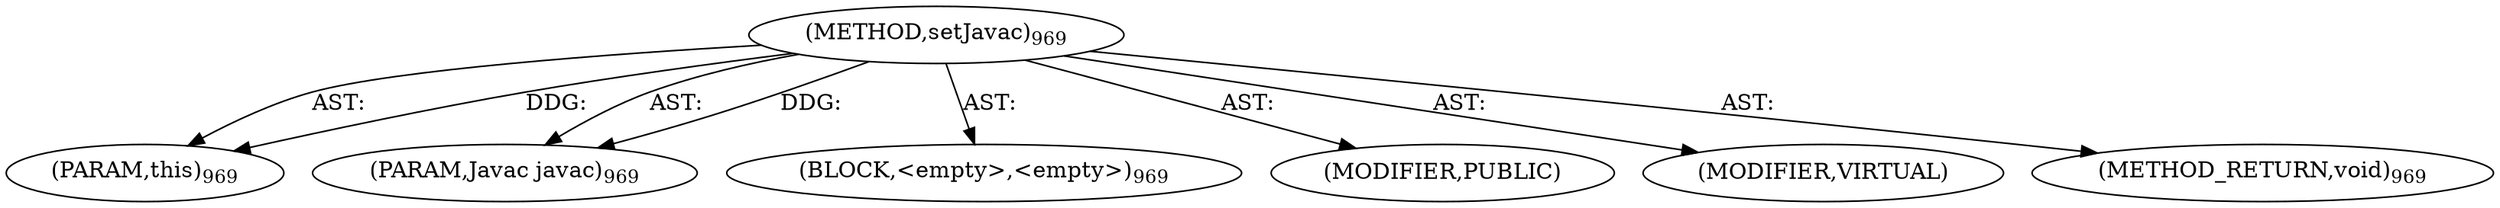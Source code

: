 digraph "setJavac" {  
"111669149728" [label = <(METHOD,setJavac)<SUB>969</SUB>> ]
"115964117052" [label = <(PARAM,this)<SUB>969</SUB>> ]
"115964117053" [label = <(PARAM,Javac javac)<SUB>969</SUB>> ]
"25769803888" [label = <(BLOCK,&lt;empty&gt;,&lt;empty&gt;)<SUB>969</SUB>> ]
"133143986267" [label = <(MODIFIER,PUBLIC)> ]
"133143986268" [label = <(MODIFIER,VIRTUAL)> ]
"128849018912" [label = <(METHOD_RETURN,void)<SUB>969</SUB>> ]
  "111669149728" -> "115964117052"  [ label = "AST: "] 
  "111669149728" -> "115964117053"  [ label = "AST: "] 
  "111669149728" -> "25769803888"  [ label = "AST: "] 
  "111669149728" -> "133143986267"  [ label = "AST: "] 
  "111669149728" -> "133143986268"  [ label = "AST: "] 
  "111669149728" -> "128849018912"  [ label = "AST: "] 
  "111669149728" -> "115964117052"  [ label = "DDG: "] 
  "111669149728" -> "115964117053"  [ label = "DDG: "] 
}
